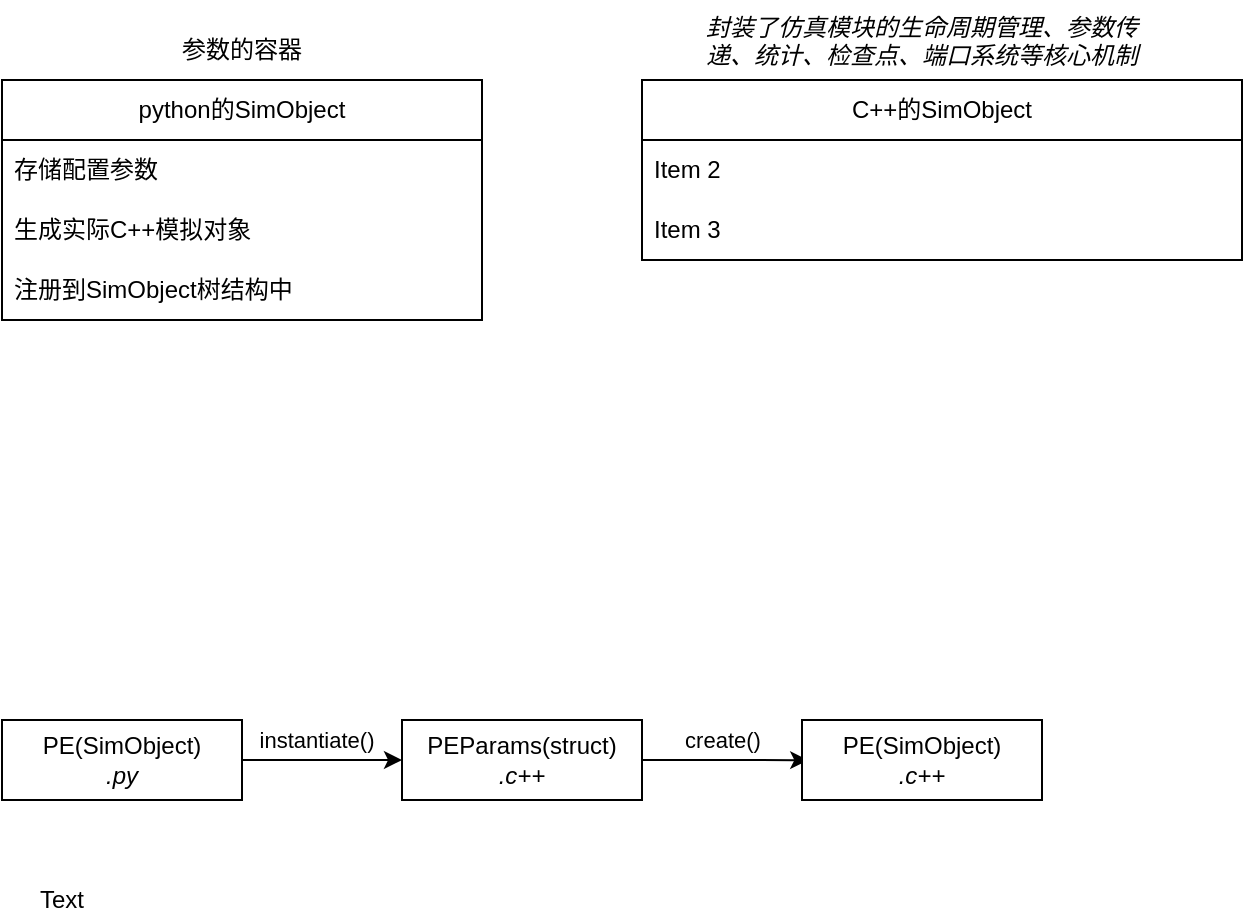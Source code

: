 <mxfile version="27.1.6">
  <diagram name="第 1 页" id="-daLCYb_sPlYekwP6ffY">
    <mxGraphModel dx="745" dy="1085" grid="1" gridSize="10" guides="1" tooltips="1" connect="1" arrows="1" fold="1" page="1" pageScale="1" pageWidth="827" pageHeight="1169" math="0" shadow="0">
      <root>
        <mxCell id="0" />
        <mxCell id="1" parent="0" />
        <mxCell id="MVA4C9VbbbMDx0Rcn064-6" value="python的SimObject" style="swimlane;fontStyle=0;childLayout=stackLayout;horizontal=1;startSize=30;horizontalStack=0;resizeParent=1;resizeParentMax=0;resizeLast=0;collapsible=1;marginBottom=0;whiteSpace=wrap;html=1;" vertex="1" parent="1">
          <mxGeometry x="40" y="40" width="240" height="120" as="geometry" />
        </mxCell>
        <mxCell id="MVA4C9VbbbMDx0Rcn064-7" value="存储配置参数" style="text;strokeColor=none;fillColor=none;align=left;verticalAlign=middle;spacingLeft=4;spacingRight=4;overflow=hidden;points=[[0,0.5],[1,0.5]];portConstraint=eastwest;rotatable=0;whiteSpace=wrap;html=1;" vertex="1" parent="MVA4C9VbbbMDx0Rcn064-6">
          <mxGeometry y="30" width="240" height="30" as="geometry" />
        </mxCell>
        <mxCell id="MVA4C9VbbbMDx0Rcn064-8" value="生成实际C++模拟对象" style="text;strokeColor=none;fillColor=none;align=left;verticalAlign=middle;spacingLeft=4;spacingRight=4;overflow=hidden;points=[[0,0.5],[1,0.5]];portConstraint=eastwest;rotatable=0;whiteSpace=wrap;html=1;" vertex="1" parent="MVA4C9VbbbMDx0Rcn064-6">
          <mxGeometry y="60" width="240" height="30" as="geometry" />
        </mxCell>
        <mxCell id="MVA4C9VbbbMDx0Rcn064-9" value="注册到SimObject树结构中" style="text;strokeColor=none;fillColor=none;align=left;verticalAlign=middle;spacingLeft=4;spacingRight=4;overflow=hidden;points=[[0,0.5],[1,0.5]];portConstraint=eastwest;rotatable=0;whiteSpace=wrap;html=1;" vertex="1" parent="MVA4C9VbbbMDx0Rcn064-6">
          <mxGeometry y="90" width="240" height="30" as="geometry" />
        </mxCell>
        <mxCell id="MVA4C9VbbbMDx0Rcn064-16" value="参数的容器" style="text;html=1;align=center;verticalAlign=middle;whiteSpace=wrap;rounded=0;" vertex="1" parent="1">
          <mxGeometry x="120" y="10" width="80" height="30" as="geometry" />
        </mxCell>
        <mxCell id="MVA4C9VbbbMDx0Rcn064-17" value="&lt;div&gt;PEParams(struct)&lt;/div&gt;&lt;div&gt;&lt;i&gt;.c++&lt;/i&gt;&lt;/div&gt;" style="rounded=0;whiteSpace=wrap;html=1;" vertex="1" parent="1">
          <mxGeometry x="240" y="360" width="120" height="40" as="geometry" />
        </mxCell>
        <mxCell id="MVA4C9VbbbMDx0Rcn064-18" value="&lt;div&gt;PE(SimObject)&lt;/div&gt;&lt;div&gt;&lt;i&gt;.py&lt;/i&gt;&lt;/div&gt;" style="rounded=0;whiteSpace=wrap;html=1;" vertex="1" parent="1">
          <mxGeometry x="40" y="360" width="120" height="40" as="geometry" />
        </mxCell>
        <mxCell id="MVA4C9VbbbMDx0Rcn064-19" value="" style="endArrow=classic;html=1;rounded=0;" edge="1" parent="1" target="MVA4C9VbbbMDx0Rcn064-17">
          <mxGeometry width="50" height="50" relative="1" as="geometry">
            <mxPoint x="160" y="380" as="sourcePoint" />
            <mxPoint x="210" y="330" as="targetPoint" />
          </mxGeometry>
        </mxCell>
        <mxCell id="MVA4C9VbbbMDx0Rcn064-20" value="instantiate()" style="edgeLabel;html=1;align=center;verticalAlign=middle;resizable=0;points=[];" vertex="1" connectable="0" parent="MVA4C9VbbbMDx0Rcn064-19">
          <mxGeometry x="-0.089" relative="1" as="geometry">
            <mxPoint y="-10" as="offset" />
          </mxGeometry>
        </mxCell>
        <mxCell id="MVA4C9VbbbMDx0Rcn064-21" value="" style="endArrow=classic;html=1;rounded=0;exitX=1;exitY=0.5;exitDx=0;exitDy=0;entryX=0.026;entryY=0.502;entryDx=0;entryDy=0;entryPerimeter=0;" edge="1" parent="1" source="MVA4C9VbbbMDx0Rcn064-17" target="MVA4C9VbbbMDx0Rcn064-22">
          <mxGeometry width="50" height="50" relative="1" as="geometry">
            <mxPoint x="380" y="390" as="sourcePoint" />
            <mxPoint x="440" y="380" as="targetPoint" />
          </mxGeometry>
        </mxCell>
        <mxCell id="MVA4C9VbbbMDx0Rcn064-23" value="create()" style="edgeLabel;html=1;align=center;verticalAlign=middle;resizable=0;points=[];" vertex="1" connectable="0" parent="MVA4C9VbbbMDx0Rcn064-21">
          <mxGeometry x="-0.302" y="1" relative="1" as="geometry">
            <mxPoint x="11" y="-9" as="offset" />
          </mxGeometry>
        </mxCell>
        <mxCell id="MVA4C9VbbbMDx0Rcn064-22" value="&lt;div&gt;PE(SimObject)&lt;/div&gt;&lt;div&gt;&lt;i&gt;.c++&lt;/i&gt;&lt;/div&gt;" style="rounded=0;whiteSpace=wrap;html=1;" vertex="1" parent="1">
          <mxGeometry x="440" y="360" width="120" height="40" as="geometry" />
        </mxCell>
        <mxCell id="MVA4C9VbbbMDx0Rcn064-24" value="C++的SimObject" style="swimlane;fontStyle=0;childLayout=stackLayout;horizontal=1;startSize=30;horizontalStack=0;resizeParent=1;resizeParentMax=0;resizeLast=0;collapsible=1;marginBottom=0;whiteSpace=wrap;html=1;" vertex="1" parent="1">
          <mxGeometry x="360" y="40" width="300" height="90" as="geometry" />
        </mxCell>
        <mxCell id="MVA4C9VbbbMDx0Rcn064-26" value="Item 2" style="text;strokeColor=none;fillColor=none;align=left;verticalAlign=middle;spacingLeft=4;spacingRight=4;overflow=hidden;points=[[0,0.5],[1,0.5]];portConstraint=eastwest;rotatable=0;whiteSpace=wrap;html=1;" vertex="1" parent="MVA4C9VbbbMDx0Rcn064-24">
          <mxGeometry y="30" width="300" height="30" as="geometry" />
        </mxCell>
        <mxCell id="MVA4C9VbbbMDx0Rcn064-27" value="Item 3" style="text;strokeColor=none;fillColor=none;align=left;verticalAlign=middle;spacingLeft=4;spacingRight=4;overflow=hidden;points=[[0,0.5],[1,0.5]];portConstraint=eastwest;rotatable=0;whiteSpace=wrap;html=1;" vertex="1" parent="MVA4C9VbbbMDx0Rcn064-24">
          <mxGeometry y="60" width="300" height="30" as="geometry" />
        </mxCell>
        <mxCell id="MVA4C9VbbbMDx0Rcn064-28" value="封装了仿真模块的生命周期管理、参数传递、统计、检查点、端口系统等核心机制" style="text;whiteSpace=wrap;html=1;fontStyle=2" vertex="1" parent="1">
          <mxGeometry x="390" width="240" height="40" as="geometry" />
        </mxCell>
        <mxCell id="MVA4C9VbbbMDx0Rcn064-29" value="Text" style="text;html=1;align=center;verticalAlign=middle;whiteSpace=wrap;rounded=0;" vertex="1" parent="1">
          <mxGeometry x="40" y="440" width="60" height="20" as="geometry" />
        </mxCell>
      </root>
    </mxGraphModel>
  </diagram>
</mxfile>
